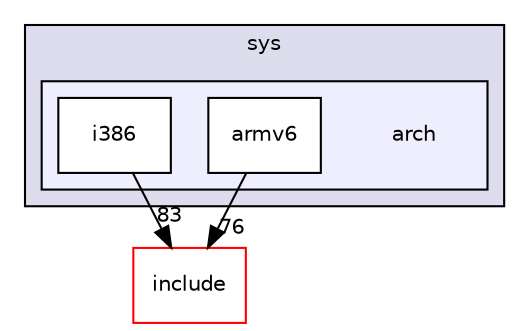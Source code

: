 digraph "C:/Dev/git/UbixOS/sys/arch" {
  compound=true
  node [ fontsize="10", fontname="Helvetica"];
  edge [ labelfontsize="10", labelfontname="Helvetica"];
  subgraph clusterdir_6ec99f6d7d5182ba8913209ab70c9f18 {
    graph [ bgcolor="#ddddee", pencolor="black", label="sys" fontname="Helvetica", fontsize="10", URL="dir_6ec99f6d7d5182ba8913209ab70c9f18.html"]
  subgraph clusterdir_316bf5fdacfa44a7db12b020a0d9ab19 {
    graph [ bgcolor="#eeeeff", pencolor="black", label="" URL="dir_316bf5fdacfa44a7db12b020a0d9ab19.html"];
    dir_316bf5fdacfa44a7db12b020a0d9ab19 [shape=plaintext label="arch"];
    dir_52da6d24a97612e2ff512597e17a72e0 [shape=box label="armv6" color="black" fillcolor="white" style="filled" URL="dir_52da6d24a97612e2ff512597e17a72e0.html"];
    dir_256d947363de5d2e978c467334167a28 [shape=box label="i386" color="black" fillcolor="white" style="filled" URL="dir_256d947363de5d2e978c467334167a28.html"];
  }
  }
  dir_d1be8160e739b6eed1f7843efdbae1b3 [shape=box label="include" fillcolor="white" style="filled" color="red" URL="dir_d1be8160e739b6eed1f7843efdbae1b3.html"];
  dir_52da6d24a97612e2ff512597e17a72e0->dir_d1be8160e739b6eed1f7843efdbae1b3 [headlabel="76", labeldistance=1.5 headhref="dir_000006_000019.html"];
  dir_256d947363de5d2e978c467334167a28->dir_d1be8160e739b6eed1f7843efdbae1b3 [headlabel="83", labeldistance=1.5 headhref="dir_000007_000019.html"];
}
